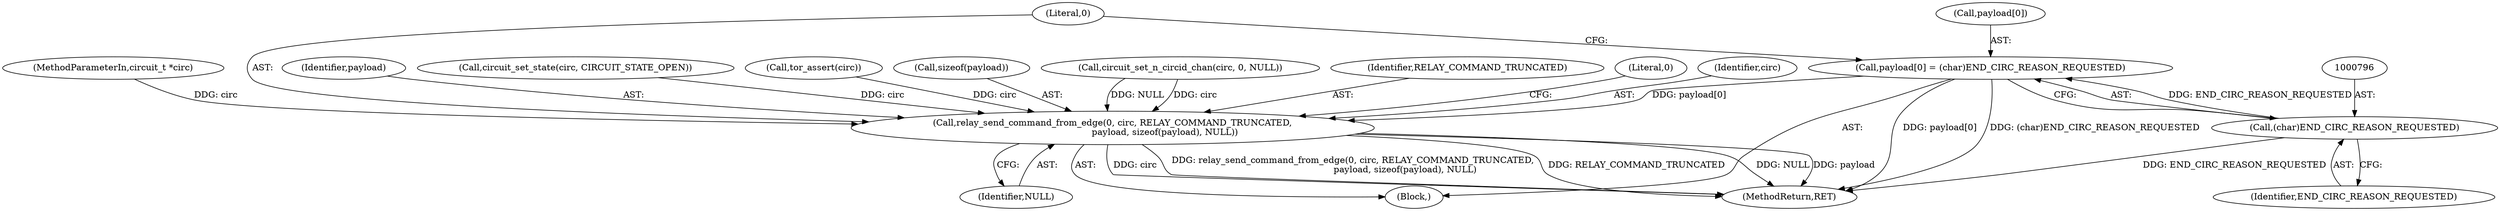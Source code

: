 digraph "0_tor_56a7c5bc15e0447203a491c1ee37de9939ad1dcd@array" {
"1000791" [label="(Call,payload[0] = (char)END_CIRC_REASON_REQUESTED)"];
"1000795" [label="(Call,(char)END_CIRC_REASON_REQUESTED)"];
"1000798" [label="(Call,relay_send_command_from_edge(0, circ, RELAY_COMMAND_TRUNCATED,\n                                     payload, sizeof(payload), NULL))"];
"1000789" [label="(Block,)"];
"1000800" [label="(Identifier,circ)"];
"1000116" [label="(MethodParameterIn,circuit_t *circ)"];
"1000782" [label="(Call,circuit_set_n_circid_chan(circ, 0, NULL))"];
"1000791" [label="(Call,payload[0] = (char)END_CIRC_REASON_REQUESTED)"];
"1000792" [label="(Call,payload[0])"];
"1001064" [label="(MethodReturn,RET)"];
"1000799" [label="(Literal,0)"];
"1000802" [label="(Identifier,payload)"];
"1000752" [label="(Call,circuit_set_state(circ, CIRCUIT_STATE_OPEN))"];
"1000795" [label="(Call,(char)END_CIRC_REASON_REQUESTED)"];
"1000139" [label="(Call,tor_assert(circ))"];
"1000805" [label="(Identifier,NULL)"];
"1000803" [label="(Call,sizeof(payload))"];
"1000797" [label="(Identifier,END_CIRC_REASON_REQUESTED)"];
"1000801" [label="(Identifier,RELAY_COMMAND_TRUNCATED)"];
"1000798" [label="(Call,relay_send_command_from_edge(0, circ, RELAY_COMMAND_TRUNCATED,\n                                     payload, sizeof(payload), NULL))"];
"1000807" [label="(Literal,0)"];
"1000791" -> "1000789"  [label="AST: "];
"1000791" -> "1000795"  [label="CFG: "];
"1000792" -> "1000791"  [label="AST: "];
"1000795" -> "1000791"  [label="AST: "];
"1000799" -> "1000791"  [label="CFG: "];
"1000791" -> "1001064"  [label="DDG: payload[0]"];
"1000791" -> "1001064"  [label="DDG: (char)END_CIRC_REASON_REQUESTED"];
"1000795" -> "1000791"  [label="DDG: END_CIRC_REASON_REQUESTED"];
"1000791" -> "1000798"  [label="DDG: payload[0]"];
"1000795" -> "1000797"  [label="CFG: "];
"1000796" -> "1000795"  [label="AST: "];
"1000797" -> "1000795"  [label="AST: "];
"1000795" -> "1001064"  [label="DDG: END_CIRC_REASON_REQUESTED"];
"1000798" -> "1000789"  [label="AST: "];
"1000798" -> "1000805"  [label="CFG: "];
"1000799" -> "1000798"  [label="AST: "];
"1000800" -> "1000798"  [label="AST: "];
"1000801" -> "1000798"  [label="AST: "];
"1000802" -> "1000798"  [label="AST: "];
"1000803" -> "1000798"  [label="AST: "];
"1000805" -> "1000798"  [label="AST: "];
"1000807" -> "1000798"  [label="CFG: "];
"1000798" -> "1001064"  [label="DDG: NULL"];
"1000798" -> "1001064"  [label="DDG: payload"];
"1000798" -> "1001064"  [label="DDG: circ"];
"1000798" -> "1001064"  [label="DDG: relay_send_command_from_edge(0, circ, RELAY_COMMAND_TRUNCATED,\n                                     payload, sizeof(payload), NULL)"];
"1000798" -> "1001064"  [label="DDG: RELAY_COMMAND_TRUNCATED"];
"1000782" -> "1000798"  [label="DDG: circ"];
"1000782" -> "1000798"  [label="DDG: NULL"];
"1000139" -> "1000798"  [label="DDG: circ"];
"1000752" -> "1000798"  [label="DDG: circ"];
"1000116" -> "1000798"  [label="DDG: circ"];
}
